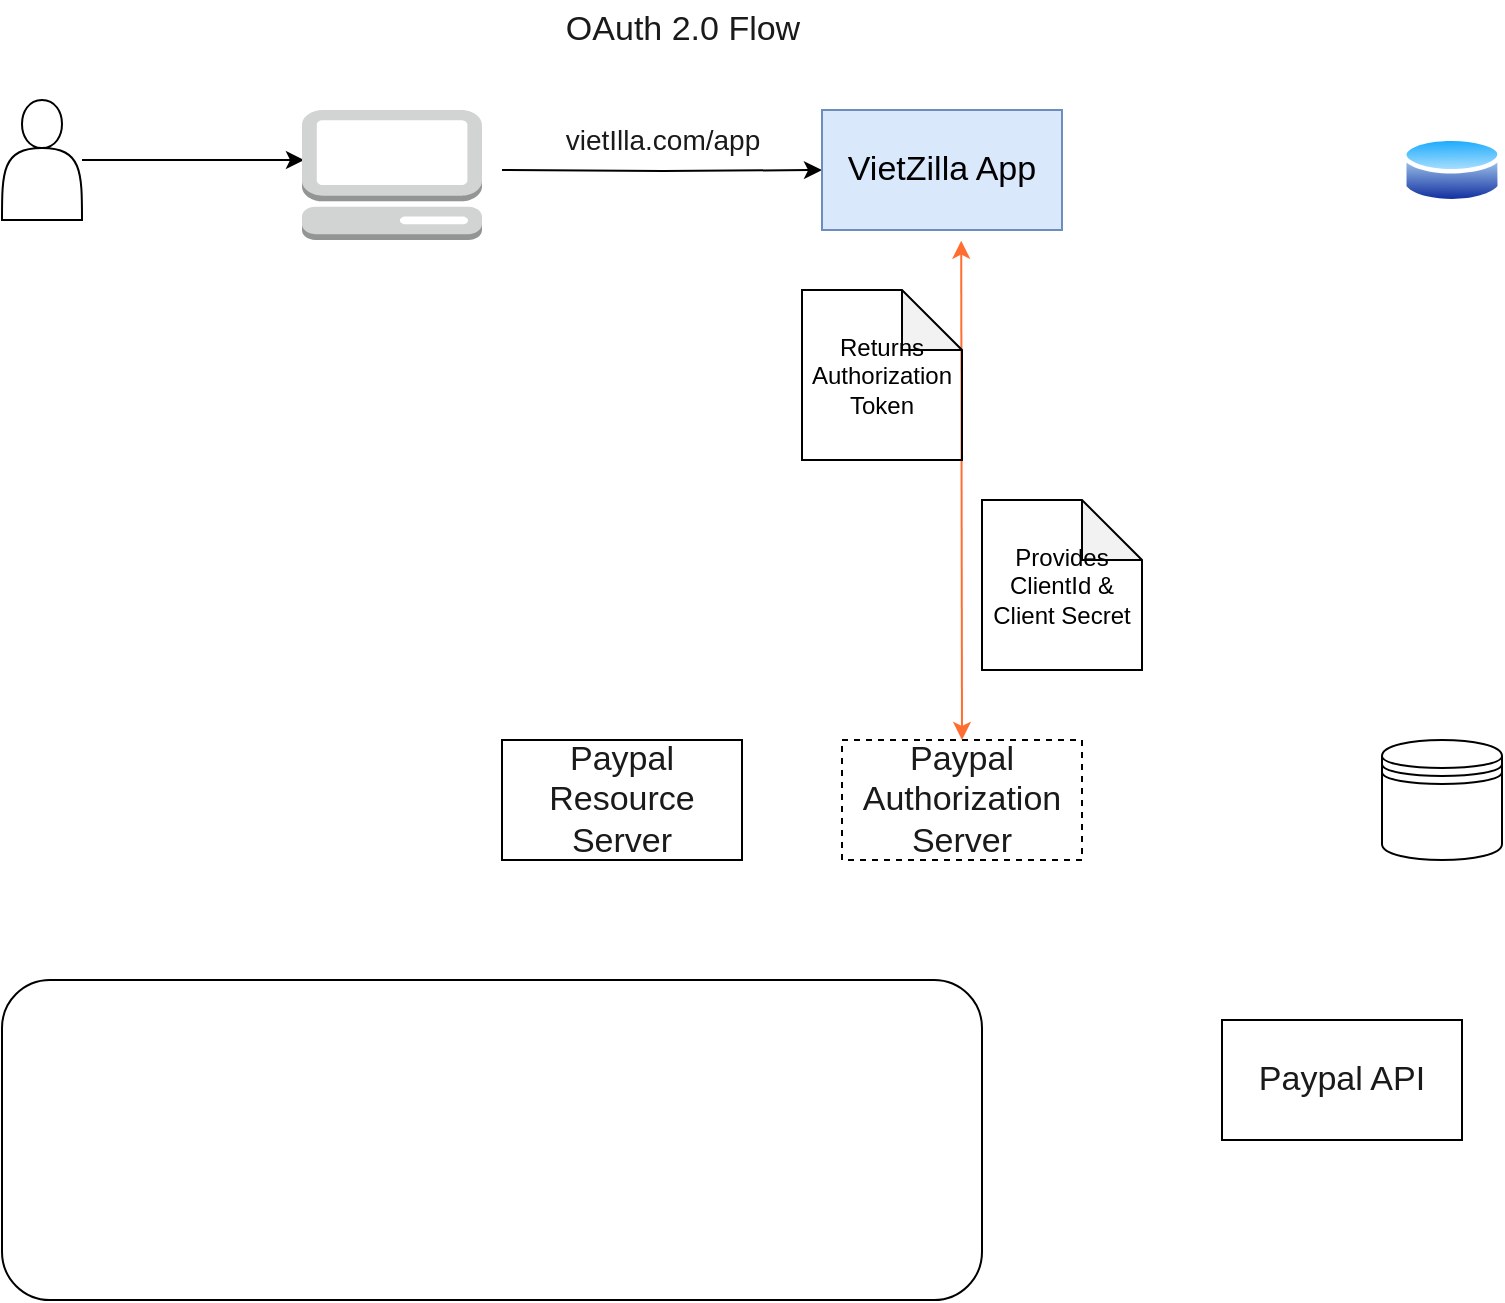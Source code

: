 <mxfile version="20.2.2" type="github">
  <diagram id="HsSSpAIMPU6miMTCkn_X" name="Page-1">
    <mxGraphModel dx="1388" dy="808" grid="1" gridSize="10" guides="1" tooltips="1" connect="1" arrows="1" fold="1" page="1" pageScale="1" pageWidth="850" pageHeight="1100" math="0" shadow="0">
      <root>
        <mxCell id="0" />
        <mxCell id="1" parent="0" />
        <mxCell id="iGsSyt_LQ1O5PGhA33Kj-2" value="&lt;font color=&quot;#1a1a1a&quot; style=&quot;font-size: 17px;&quot;&gt;OAuth 2.0 Flow&lt;/font&gt;" style="text;html=1;align=center;verticalAlign=middle;resizable=0;points=[];autosize=1;strokeColor=none;fillColor=none;" parent="1" vertex="1">
          <mxGeometry x="340" y="80" width="140" height="30" as="geometry" />
        </mxCell>
        <mxCell id="iGsSyt_LQ1O5PGhA33Kj-4" value="Paypal Authorization&lt;br&gt;Server" style="whiteSpace=wrap;html=1;fontSize=17;fontColor=#1A1A1A;dashed=1;" parent="1" vertex="1">
          <mxGeometry x="490" y="450" width="120" height="60" as="geometry" />
        </mxCell>
        <mxCell id="iGsSyt_LQ1O5PGhA33Kj-10" style="edgeStyle=orthogonalEdgeStyle;rounded=0;orthogonalLoop=1;jettySize=auto;html=1;fontSize=17;fontColor=#1A1A1A;" parent="1" source="iGsSyt_LQ1O5PGhA33Kj-6" edge="1">
          <mxGeometry relative="1" as="geometry">
            <mxPoint x="221" y="160" as="targetPoint" />
            <Array as="points">
              <mxPoint x="200" y="160" />
              <mxPoint x="200" y="160" />
            </Array>
          </mxGeometry>
        </mxCell>
        <mxCell id="iGsSyt_LQ1O5PGhA33Kj-6" value="" style="shape=actor;whiteSpace=wrap;html=1;fontSize=17;fontColor=#1A1A1A;" parent="1" vertex="1">
          <mxGeometry x="70" y="130" width="40" height="60" as="geometry" />
        </mxCell>
        <mxCell id="iGsSyt_LQ1O5PGhA33Kj-23" style="edgeStyle=orthogonalEdgeStyle;rounded=0;orthogonalLoop=1;jettySize=auto;html=1;fontSize=14;fontColor=#1A1A1A;" parent="1" target="iGsSyt_LQ1O5PGhA33Kj-22" edge="1">
          <mxGeometry relative="1" as="geometry">
            <mxPoint x="320" y="165" as="sourcePoint" />
          </mxGeometry>
        </mxCell>
        <mxCell id="iGsSyt_LQ1O5PGhA33Kj-22" value="VietZilla App" style="rounded=0;whiteSpace=wrap;html=1;fontSize=17;fillColor=#dae8fc;strokeColor=#6c8ebf;" parent="1" vertex="1">
          <mxGeometry x="480" y="135" width="120" height="60" as="geometry" />
        </mxCell>
        <mxCell id="iGsSyt_LQ1O5PGhA33Kj-25" value="&lt;span style=&quot;&quot;&gt;vietIlla.com/app&lt;/span&gt;" style="text;html=1;align=center;verticalAlign=middle;resizable=0;points=[];autosize=1;strokeColor=none;fillColor=none;fontSize=14;fontColor=#1A1A1A;" parent="1" vertex="1">
          <mxGeometry x="340" y="135" width="120" height="30" as="geometry" />
        </mxCell>
        <mxCell id="iGsSyt_LQ1O5PGhA33Kj-29" value="" style="rounded=1;whiteSpace=wrap;html=1;fontSize=14;fontColor=#1A1A1A;fillColor=none;gradientColor=#ffffff;glass=0;" parent="1" vertex="1">
          <mxGeometry x="70" y="570" width="490" height="160" as="geometry" />
        </mxCell>
        <mxCell id="vmqhQKorAQydmtORhxEq-2" value="" style="aspect=fixed;perimeter=ellipsePerimeter;html=1;align=center;shadow=0;dashed=0;spacingTop=3;image;image=img/lib/active_directory/database.svg;rounded=1;glass=0;fillColor=none;" vertex="1" parent="1">
          <mxGeometry x="770" y="146.5" width="50" height="37" as="geometry" />
        </mxCell>
        <mxCell id="vmqhQKorAQydmtORhxEq-3" value="" style="shape=datastore;whiteSpace=wrap;html=1;rounded=1;glass=0;fillColor=none;" vertex="1" parent="1">
          <mxGeometry x="760" y="450" width="60" height="60" as="geometry" />
        </mxCell>
        <mxCell id="vmqhQKorAQydmtORhxEq-5" value="" style="outlineConnect=0;dashed=0;verticalLabelPosition=bottom;verticalAlign=top;align=center;html=1;shape=mxgraph.aws3.management_console;fillColor=#D2D3D3;gradientColor=none;rounded=1;glass=0;" vertex="1" parent="1">
          <mxGeometry x="220" y="135" width="90" height="65" as="geometry" />
        </mxCell>
        <mxCell id="vmqhQKorAQydmtORhxEq-14" value="Paypal API" style="whiteSpace=wrap;html=1;fontSize=17;fontColor=#1A1A1A;" vertex="1" parent="1">
          <mxGeometry x="680" y="590" width="120" height="60" as="geometry" />
        </mxCell>
        <mxCell id="vmqhQKorAQydmtORhxEq-16" value="Provides ClientId &amp;amp;&lt;br&gt;Client Secret" style="shape=note;whiteSpace=wrap;html=1;backgroundOutline=1;darkOpacity=0.05;rounded=1;glass=0;fillColor=none;" vertex="1" parent="1">
          <mxGeometry x="560" y="330" width="80" height="85" as="geometry" />
        </mxCell>
        <mxCell id="vmqhQKorAQydmtORhxEq-17" value="Paypal Resource&lt;br&gt;Server" style="whiteSpace=wrap;html=1;fontSize=17;fontColor=#1A1A1A;" vertex="1" parent="1">
          <mxGeometry x="320" y="450" width="120" height="60" as="geometry" />
        </mxCell>
        <mxCell id="vmqhQKorAQydmtORhxEq-19" value="" style="endArrow=classic;startArrow=classic;html=1;rounded=0;exitX=0.5;exitY=0;exitDx=0;exitDy=0;entryX=0.58;entryY=1.089;entryDx=0;entryDy=0;entryPerimeter=0;strokeColor=#FF6E30;" edge="1" parent="1" source="iGsSyt_LQ1O5PGhA33Kj-4" target="iGsSyt_LQ1O5PGhA33Kj-22">
          <mxGeometry width="50" height="50" relative="1" as="geometry">
            <mxPoint x="520" y="420" as="sourcePoint" />
            <mxPoint x="500" y="320" as="targetPoint" />
          </mxGeometry>
        </mxCell>
        <mxCell id="vmqhQKorAQydmtORhxEq-20" value="Returns Authorization Token&lt;br&gt;" style="shape=note;whiteSpace=wrap;html=1;backgroundOutline=1;darkOpacity=0.05;rounded=1;glass=0;fillColor=none;" vertex="1" parent="1">
          <mxGeometry x="470" y="225" width="80" height="85" as="geometry" />
        </mxCell>
      </root>
    </mxGraphModel>
  </diagram>
</mxfile>
